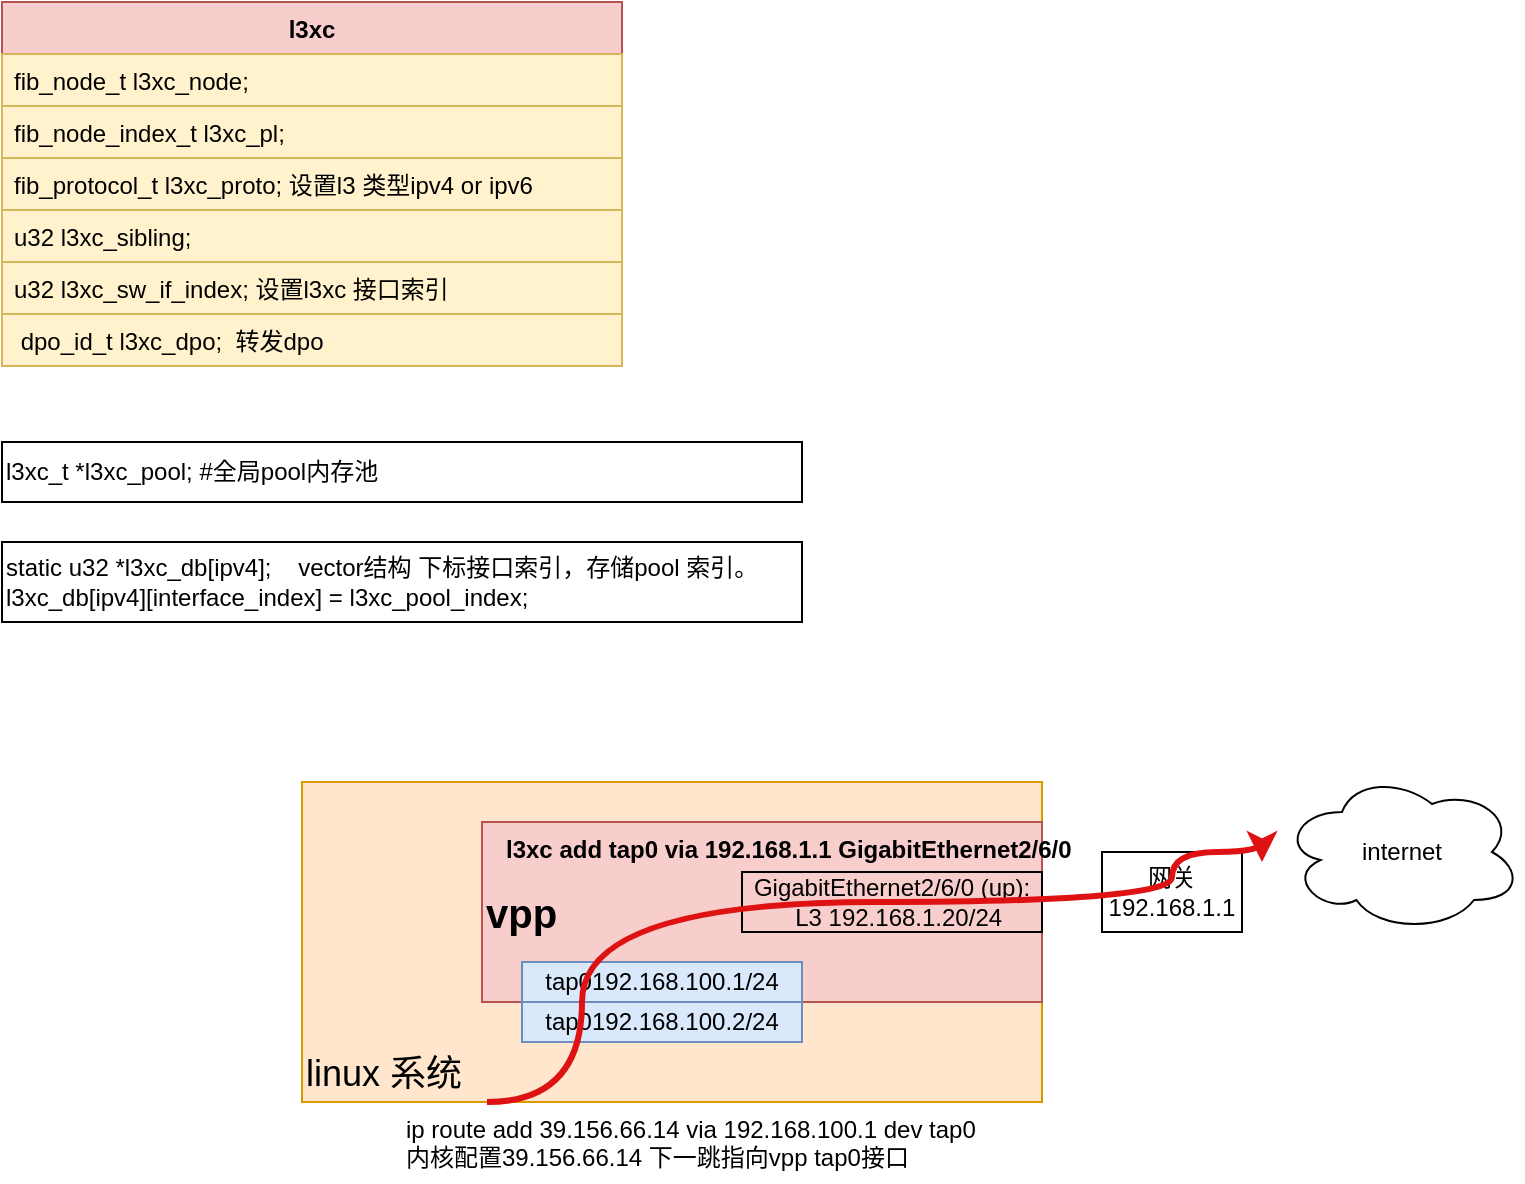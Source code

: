 <mxfile version="21.1.1" type="github">
  <diagram name="第 1 页" id="G18l2_iF89eQzb9kzUqR">
    <mxGraphModel dx="954" dy="541" grid="1" gridSize="10" guides="1" tooltips="1" connect="1" arrows="1" fold="1" page="1" pageScale="1" pageWidth="827" pageHeight="1169" math="0" shadow="0">
      <root>
        <mxCell id="0" />
        <mxCell id="1" parent="0" />
        <mxCell id="ntw0Qp5DpSyMLFI8ATWy-13" value="linux 系统&lt;br&gt;" style="rounded=0;whiteSpace=wrap;html=1;fillColor=#ffe6cc;strokeColor=#d79b00;align=left;fontSize=18;verticalAlign=bottom;" vertex="1" parent="1">
          <mxGeometry x="190" y="430" width="370" height="160" as="geometry" />
        </mxCell>
        <mxCell id="ntw0Qp5DpSyMLFI8ATWy-1" value="l3xc" style="swimlane;fontStyle=1;align=center;verticalAlign=top;childLayout=stackLayout;horizontal=1;startSize=26;horizontalStack=0;resizeParent=1;resizeParentMax=0;resizeLast=0;collapsible=1;marginBottom=0;whiteSpace=wrap;html=1;fillColor=#f8cecc;strokeColor=#b85450;" vertex="1" parent="1">
          <mxGeometry x="40" y="40" width="310" height="182" as="geometry" />
        </mxCell>
        <mxCell id="ntw0Qp5DpSyMLFI8ATWy-2" value="fib_node_t l3xc_node;" style="text;strokeColor=#d6b656;fillColor=#fff2cc;align=left;verticalAlign=top;spacingLeft=4;spacingRight=4;overflow=hidden;rotatable=0;points=[[0,0.5],[1,0.5]];portConstraint=eastwest;whiteSpace=wrap;html=1;" vertex="1" parent="ntw0Qp5DpSyMLFI8ATWy-1">
          <mxGeometry y="26" width="310" height="26" as="geometry" />
        </mxCell>
        <mxCell id="ntw0Qp5DpSyMLFI8ATWy-4" value="fib_node_index_t l3xc_pl;" style="text;strokeColor=#d6b656;fillColor=#fff2cc;align=left;verticalAlign=top;spacingLeft=4;spacingRight=4;overflow=hidden;rotatable=0;points=[[0,0.5],[1,0.5]];portConstraint=eastwest;whiteSpace=wrap;html=1;" vertex="1" parent="ntw0Qp5DpSyMLFI8ATWy-1">
          <mxGeometry y="52" width="310" height="26" as="geometry" />
        </mxCell>
        <mxCell id="ntw0Qp5DpSyMLFI8ATWy-5" value="fib_protocol_t l3xc_proto; 设置l3 类型ipv4 or ipv6" style="text;strokeColor=#d6b656;fillColor=#fff2cc;align=left;verticalAlign=top;spacingLeft=4;spacingRight=4;overflow=hidden;rotatable=0;points=[[0,0.5],[1,0.5]];portConstraint=eastwest;whiteSpace=wrap;html=1;" vertex="1" parent="ntw0Qp5DpSyMLFI8ATWy-1">
          <mxGeometry y="78" width="310" height="26" as="geometry" />
        </mxCell>
        <mxCell id="ntw0Qp5DpSyMLFI8ATWy-6" value="u32 l3xc_sibling;" style="text;strokeColor=#d6b656;fillColor=#fff2cc;align=left;verticalAlign=top;spacingLeft=4;spacingRight=4;overflow=hidden;rotatable=0;points=[[0,0.5],[1,0.5]];portConstraint=eastwest;whiteSpace=wrap;html=1;" vertex="1" parent="ntw0Qp5DpSyMLFI8ATWy-1">
          <mxGeometry y="104" width="310" height="26" as="geometry" />
        </mxCell>
        <mxCell id="ntw0Qp5DpSyMLFI8ATWy-7" value="u32 l3xc_sw_if_index; 设置l3xc 接口索引" style="text;strokeColor=#d6b656;fillColor=#fff2cc;align=left;verticalAlign=top;spacingLeft=4;spacingRight=4;overflow=hidden;rotatable=0;points=[[0,0.5],[1,0.5]];portConstraint=eastwest;whiteSpace=wrap;html=1;" vertex="1" parent="ntw0Qp5DpSyMLFI8ATWy-1">
          <mxGeometry y="130" width="310" height="26" as="geometry" />
        </mxCell>
        <mxCell id="ntw0Qp5DpSyMLFI8ATWy-8" value="&amp;nbsp;dpo_id_t l3xc_dpo;&amp;nbsp; 转发dpo" style="text;strokeColor=#d6b656;fillColor=#fff2cc;align=left;verticalAlign=top;spacingLeft=4;spacingRight=4;overflow=hidden;rotatable=0;points=[[0,0.5],[1,0.5]];portConstraint=eastwest;whiteSpace=wrap;html=1;" vertex="1" parent="ntw0Qp5DpSyMLFI8ATWy-1">
          <mxGeometry y="156" width="310" height="26" as="geometry" />
        </mxCell>
        <mxCell id="ntw0Qp5DpSyMLFI8ATWy-9" value="l3xc_t *l3xc_pool; #全局pool内存池" style="text;html=1;strokeColor=default;fillColor=none;align=left;verticalAlign=middle;whiteSpace=wrap;rounded=0;" vertex="1" parent="1">
          <mxGeometry x="40" y="260" width="400" height="30" as="geometry" />
        </mxCell>
        <mxCell id="ntw0Qp5DpSyMLFI8ATWy-10" value="static u32 *l3xc_db[ipv4];&amp;nbsp; &amp;nbsp; vector结构 下标接口索引，存储pool 索引。&lt;br&gt;l3xc_db[ipv4][interface_index] = l3xc_pool_index;" style="text;html=1;strokeColor=default;fillColor=none;align=left;verticalAlign=middle;whiteSpace=wrap;rounded=0;" vertex="1" parent="1">
          <mxGeometry x="40" y="310" width="400" height="40" as="geometry" />
        </mxCell>
        <mxCell id="ntw0Qp5DpSyMLFI8ATWy-11" value="internet" style="ellipse;shape=cloud;whiteSpace=wrap;html=1;" vertex="1" parent="1">
          <mxGeometry x="680" y="425" width="120" height="80" as="geometry" />
        </mxCell>
        <mxCell id="ntw0Qp5DpSyMLFI8ATWy-12" value="&lt;div style=&quot;text-align: justify;&quot;&gt;&lt;span style=&quot;font-size: 20px; background-color: initial;&quot;&gt;&lt;b&gt;vpp&lt;/b&gt;&lt;/span&gt;&lt;/div&gt;" style="rounded=0;whiteSpace=wrap;html=1;fillColor=#f8cecc;strokeColor=#b85450;align=left;" vertex="1" parent="1">
          <mxGeometry x="280" y="450" width="280" height="90" as="geometry" />
        </mxCell>
        <mxCell id="ntw0Qp5DpSyMLFI8ATWy-15" value="&lt;div&gt;GigabitEthernet2/6/0 (up):&lt;/div&gt;&lt;div&gt;&amp;nbsp; L3 192.168.1.20/24&lt;/div&gt;" style="text;html=1;strokeColor=default;fillColor=none;align=center;verticalAlign=middle;whiteSpace=wrap;rounded=0;" vertex="1" parent="1">
          <mxGeometry x="410" y="475" width="150" height="30" as="geometry" />
        </mxCell>
        <mxCell id="ntw0Qp5DpSyMLFI8ATWy-16" value="tap0192.168.100.1/24" style="text;html=1;strokeColor=#6c8ebf;fillColor=#dae8fc;align=center;verticalAlign=middle;whiteSpace=wrap;rounded=0;" vertex="1" parent="1">
          <mxGeometry x="300" y="520" width="140" height="20" as="geometry" />
        </mxCell>
        <mxCell id="ntw0Qp5DpSyMLFI8ATWy-17" value="tap0192.168.100.2/24" style="text;html=1;strokeColor=#6c8ebf;fillColor=#dae8fc;align=center;verticalAlign=middle;whiteSpace=wrap;rounded=0;" vertex="1" parent="1">
          <mxGeometry x="300" y="540" width="140" height="20" as="geometry" />
        </mxCell>
        <mxCell id="ntw0Qp5DpSyMLFI8ATWy-18" value="网关&lt;br&gt;192.168.1.1" style="rounded=0;whiteSpace=wrap;html=1;" vertex="1" parent="1">
          <mxGeometry x="590" y="465" width="70" height="40" as="geometry" />
        </mxCell>
        <mxCell id="ntw0Qp5DpSyMLFI8ATWy-20" style="edgeStyle=orthogonalEdgeStyle;curved=1;rounded=0;orthogonalLoop=1;jettySize=auto;html=1;exitX=0.25;exitY=1;exitDx=0;exitDy=0;strokeWidth=3;strokeColor=#de1212;" edge="1" parent="1" source="ntw0Qp5DpSyMLFI8ATWy-13">
          <mxGeometry relative="1" as="geometry">
            <mxPoint x="670" y="470" as="targetPoint" />
            <Array as="points">
              <mxPoint x="330" y="590" />
              <mxPoint x="330" y="490" />
              <mxPoint x="625" y="490" />
              <mxPoint x="625" y="465" />
            </Array>
          </mxGeometry>
        </mxCell>
        <mxCell id="ntw0Qp5DpSyMLFI8ATWy-21" value="ip route add 39.156.66.14 via 192.168.100.1 dev tap0&lt;br&gt;内核配置39.156.66.14 下一跳指向vpp tap0接口" style="text;whiteSpace=wrap;html=1;" vertex="1" parent="1">
          <mxGeometry x="240" y="590" width="320" height="40" as="geometry" />
        </mxCell>
        <mxCell id="ntw0Qp5DpSyMLFI8ATWy-22" value="&lt;b&gt;l3xc add tap0 via 192.168.1.1 GigabitEthernet2/6/0&lt;/b&gt;" style="text;whiteSpace=wrap;html=1;" vertex="1" parent="1">
          <mxGeometry x="290" y="450" width="320" height="40" as="geometry" />
        </mxCell>
      </root>
    </mxGraphModel>
  </diagram>
</mxfile>
